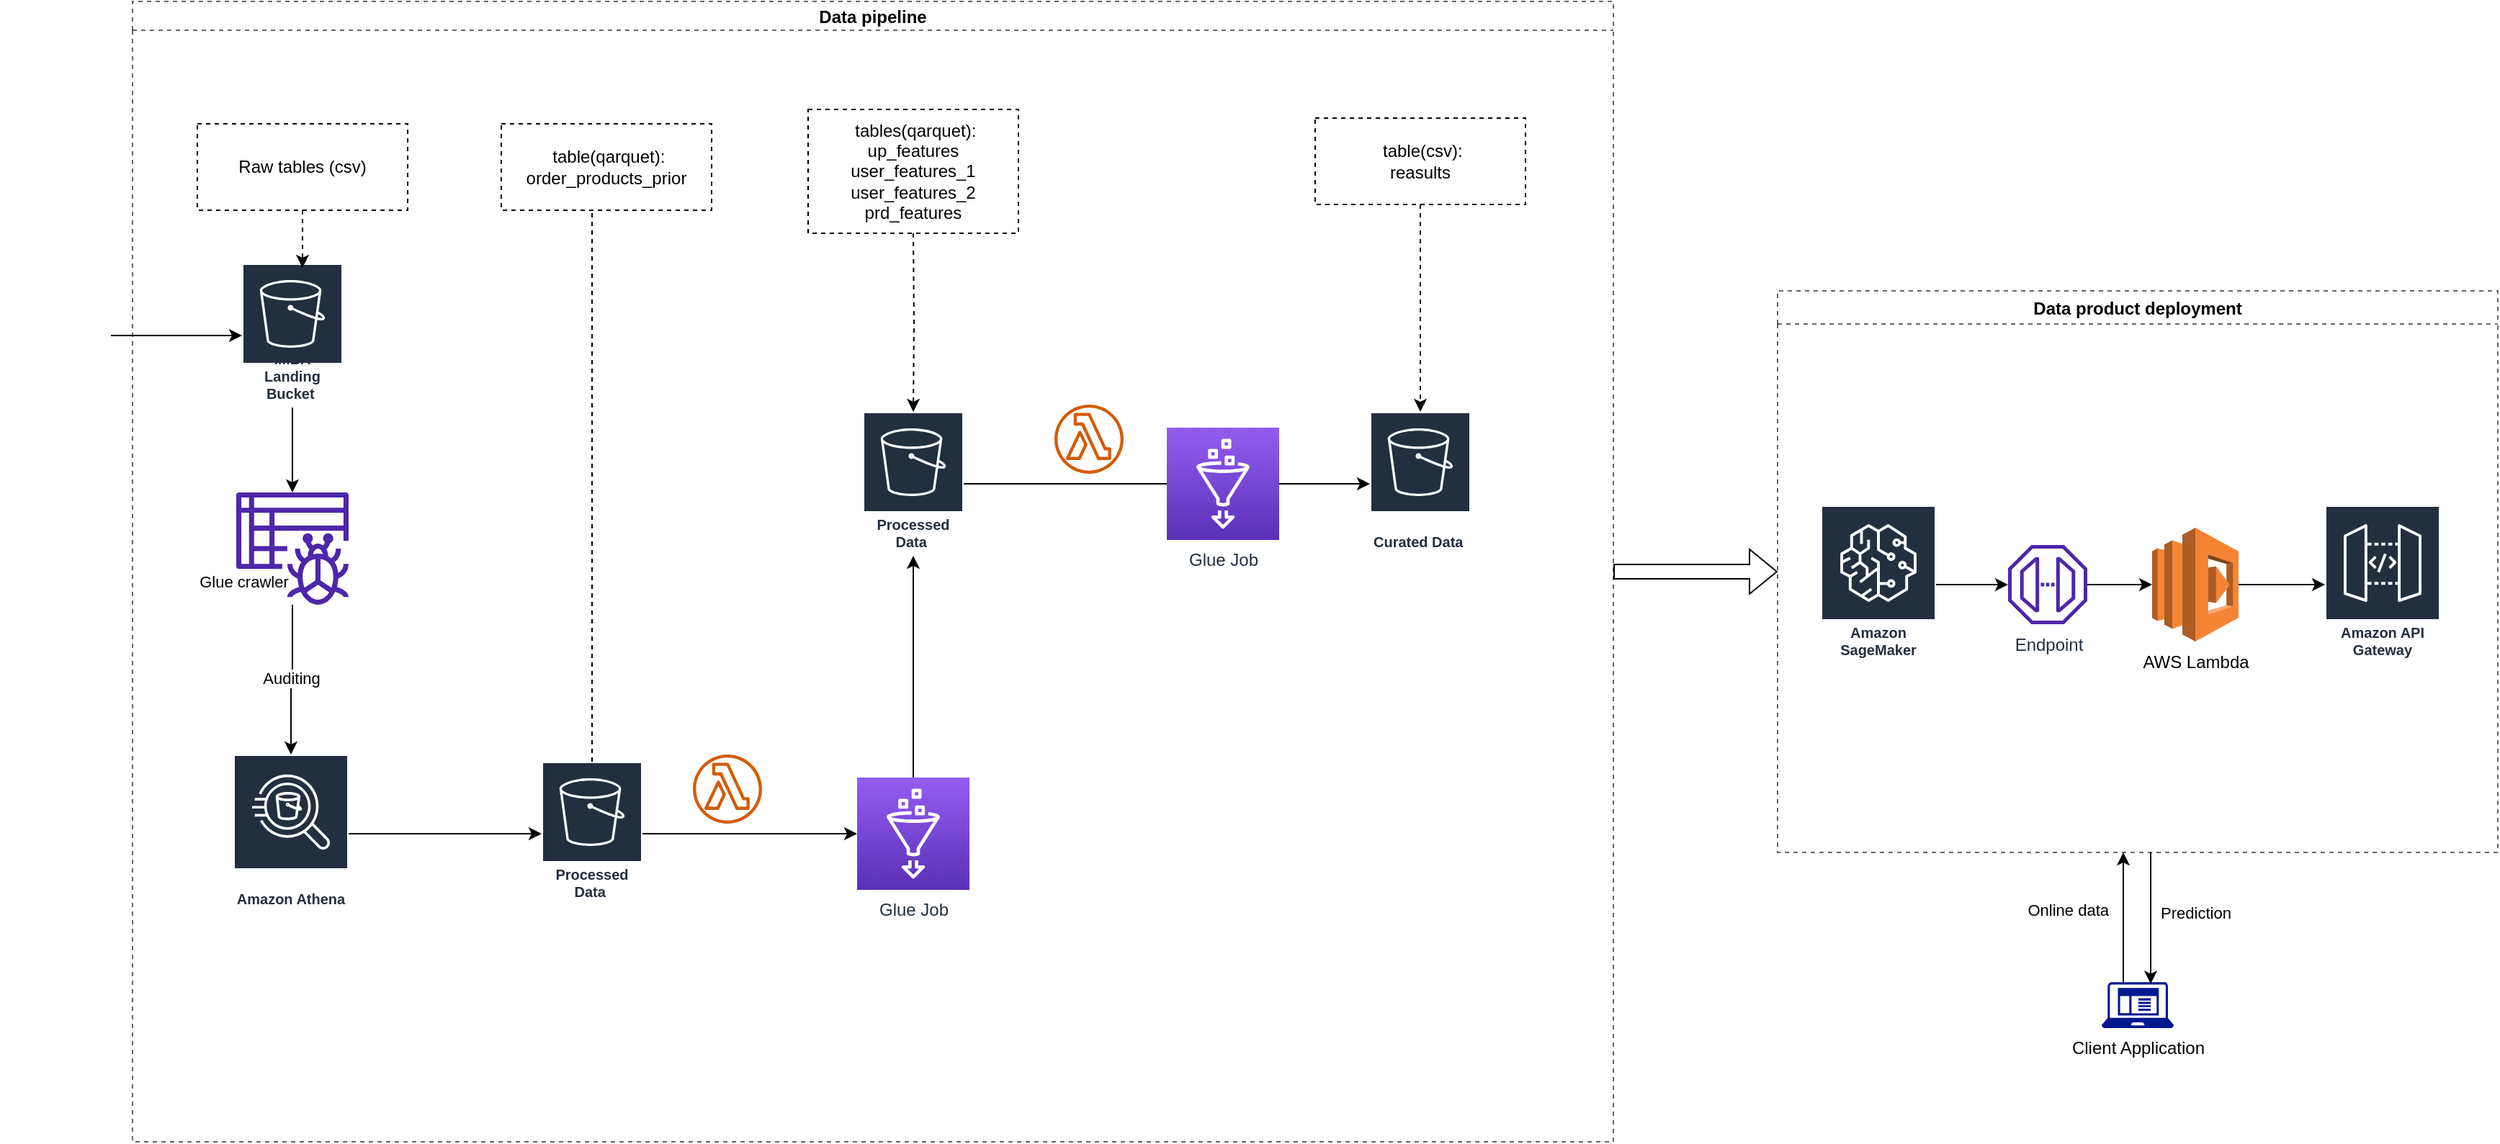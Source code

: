 <mxfile version="20.1.4" type="device"><diagram id="s1FdNE1LKcIQbwZz_etH" name="Page-1"><mxGraphModel dx="2594" dy="959" grid="0" gridSize="10" guides="1" tooltips="1" connect="1" arrows="1" fold="1" page="1" pageScale="1" pageWidth="1169" pageHeight="827" math="0" shadow="0"><root><mxCell id="0"/><mxCell id="1" parent="0"/><mxCell id="IwL_094F3RH2lfJxqWgR-10" value="Data pipeline" style="swimlane;startSize=20;dashed=1;opacity=60;" parent="1" vertex="1"><mxGeometry x="-1060" y="10" width="1028" height="792" as="geometry"><mxRectangle x="40" y="190" width="60" height="30" as="alternateBounds"/></mxGeometry></mxCell><mxCell id="IwL_094F3RH2lfJxqWgR-2" value="IMBA Landing Bucket&amp;nbsp;" style="sketch=0;outlineConnect=0;fontColor=#232F3E;gradientColor=none;strokeColor=#ffffff;fillColor=#232F3E;dashed=0;verticalLabelPosition=middle;verticalAlign=bottom;align=center;html=1;whiteSpace=wrap;fontSize=10;fontStyle=1;spacing=3;shape=mxgraph.aws4.productIcon;prIcon=mxgraph.aws4.s3;" parent="IwL_094F3RH2lfJxqWgR-10" vertex="1"><mxGeometry x="76" y="182" width="70" height="100" as="geometry"/></mxCell><mxCell id="IwL_094F3RH2lfJxqWgR-4" value="Glue crawler" style="edgeStyle=orthogonalEdgeStyle;rounded=0;orthogonalLoop=1;jettySize=auto;html=1;" parent="IwL_094F3RH2lfJxqWgR-10" source="IwL_094F3RH2lfJxqWgR-2" edge="1" target="aaewWVfxdqYwZi5ihscK-5"><mxGeometry x="1" y="-71" relative="1" as="geometry"><mxPoint x="37" y="62" as="offset"/><mxPoint x="226" y="232" as="targetPoint"/></mxGeometry></mxCell><mxCell id="IwL_094F3RH2lfJxqWgR-30" style="edgeStyle=orthogonalEdgeStyle;rounded=0;orthogonalLoop=1;jettySize=auto;html=1;exitX=0.5;exitY=0;exitDx=0;exitDy=0;exitPerimeter=0;" parent="IwL_094F3RH2lfJxqWgR-10" source="zNID7xuuA8i_R5oRtBn--1" target="IwL_094F3RH2lfJxqWgR-29" edge="1"><mxGeometry relative="1" as="geometry"><mxPoint x="881" y="271" as="sourcePoint"/></mxGeometry></mxCell><mxCell id="aaewWVfxdqYwZi5ihscK-11" style="edgeStyle=orthogonalEdgeStyle;rounded=0;orthogonalLoop=1;jettySize=auto;html=1;" parent="IwL_094F3RH2lfJxqWgR-10" source="IwL_094F3RH2lfJxqWgR-7" target="aaewWVfxdqYwZi5ihscK-10" edge="1"><mxGeometry relative="1" as="geometry"/></mxCell><mxCell id="IwL_094F3RH2lfJxqWgR-7" value="Amazon Athena" style="sketch=0;outlineConnect=0;fontColor=#232F3E;gradientColor=none;strokeColor=#ffffff;fillColor=#232F3E;dashed=0;verticalLabelPosition=middle;verticalAlign=bottom;align=center;html=1;whiteSpace=wrap;fontSize=10;fontStyle=1;spacing=3;shape=mxgraph.aws4.productIcon;prIcon=mxgraph.aws4.athena;" parent="IwL_094F3RH2lfJxqWgR-10" vertex="1"><mxGeometry x="70" y="523" width="80" height="110" as="geometry"/></mxCell><mxCell id="IwL_094F3RH2lfJxqWgR-8" style="edgeStyle=orthogonalEdgeStyle;rounded=0;orthogonalLoop=1;jettySize=auto;html=1;" parent="IwL_094F3RH2lfJxqWgR-10" source="aaewWVfxdqYwZi5ihscK-5" target="IwL_094F3RH2lfJxqWgR-7" edge="1"><mxGeometry relative="1" as="geometry"><mxPoint x="266" y="282" as="sourcePoint"/></mxGeometry></mxCell><mxCell id="aaewWVfxdqYwZi5ihscK-6" value="Auditing" style="edgeLabel;html=1;align=center;verticalAlign=middle;resizable=0;points=[];" parent="IwL_094F3RH2lfJxqWgR-8" vertex="1" connectable="0"><mxGeometry x="-0.024" y="-1" relative="1" as="geometry"><mxPoint as="offset"/></mxGeometry></mxCell><mxCell id="aaewWVfxdqYwZi5ihscK-2" style="edgeStyle=orthogonalEdgeStyle;rounded=0;orthogonalLoop=1;jettySize=auto;html=1;" parent="IwL_094F3RH2lfJxqWgR-10" source="IwL_094F3RH2lfJxqWgR-29" edge="1"><mxGeometry relative="1" as="geometry"><mxPoint x="742" y="335" as="targetPoint"/></mxGeometry></mxCell><mxCell id="IwL_094F3RH2lfJxqWgR-29" value="Processed Data&amp;nbsp;" style="sketch=0;outlineConnect=0;fontColor=#232F3E;gradientColor=none;strokeColor=#ffffff;fillColor=#232F3E;dashed=0;verticalLabelPosition=middle;verticalAlign=bottom;align=center;html=1;whiteSpace=wrap;fontSize=10;fontStyle=1;spacing=3;shape=mxgraph.aws4.productIcon;prIcon=mxgraph.aws4.s3;" parent="IwL_094F3RH2lfJxqWgR-10" vertex="1"><mxGeometry x="507" y="285" width="70" height="100" as="geometry"/></mxCell><mxCell id="aaewWVfxdqYwZi5ihscK-4" style="edgeStyle=orthogonalEdgeStyle;rounded=0;orthogonalLoop=1;jettySize=auto;html=1;" parent="IwL_094F3RH2lfJxqWgR-10" source="aaewWVfxdqYwZi5ihscK-1" target="aaewWVfxdqYwZi5ihscK-3" edge="1"><mxGeometry relative="1" as="geometry"/></mxCell><mxCell id="aaewWVfxdqYwZi5ihscK-1" value="Glue Job" style="sketch=0;points=[[0,0,0],[0.25,0,0],[0.5,0,0],[0.75,0,0],[1,0,0],[0,1,0],[0.25,1,0],[0.5,1,0],[0.75,1,0],[1,1,0],[0,0.25,0],[0,0.5,0],[0,0.75,0],[1,0.25,0],[1,0.5,0],[1,0.75,0]];outlineConnect=0;fontColor=#232F3E;gradientColor=#945DF2;gradientDirection=north;fillColor=#5A30B5;strokeColor=#ffffff;dashed=0;verticalLabelPosition=bottom;verticalAlign=top;align=center;html=1;fontSize=12;fontStyle=0;aspect=fixed;shape=mxgraph.aws4.resourceIcon;resIcon=mxgraph.aws4.glue;" parent="IwL_094F3RH2lfJxqWgR-10" vertex="1"><mxGeometry x="718" y="296" width="78" height="78" as="geometry"/></mxCell><mxCell id="aaewWVfxdqYwZi5ihscK-3" value="Curated Data&amp;nbsp;" style="sketch=0;outlineConnect=0;fontColor=#232F3E;gradientColor=none;strokeColor=#ffffff;fillColor=#232F3E;dashed=0;verticalLabelPosition=middle;verticalAlign=bottom;align=center;html=1;whiteSpace=wrap;fontSize=10;fontStyle=1;spacing=3;shape=mxgraph.aws4.productIcon;prIcon=mxgraph.aws4.s3;" parent="IwL_094F3RH2lfJxqWgR-10" vertex="1"><mxGeometry x="859" y="285" width="70" height="100" as="geometry"/></mxCell><mxCell id="aaewWVfxdqYwZi5ihscK-5" value="" style="sketch=0;outlineConnect=0;fontColor=#232F3E;gradientColor=none;fillColor=#4D27AA;strokeColor=none;dashed=0;verticalLabelPosition=bottom;verticalAlign=top;align=center;html=1;fontSize=12;fontStyle=0;aspect=fixed;pointerEvents=1;shape=mxgraph.aws4.glue_crawlers;" parent="IwL_094F3RH2lfJxqWgR-10" vertex="1"><mxGeometry x="72" y="341" width="78" height="78" as="geometry"/></mxCell><mxCell id="aaewWVfxdqYwZi5ihscK-20" style="edgeStyle=orthogonalEdgeStyle;rounded=0;orthogonalLoop=1;jettySize=auto;html=1;" parent="IwL_094F3RH2lfJxqWgR-10" source="aaewWVfxdqYwZi5ihscK-10" target="zNID7xuuA8i_R5oRtBn--1" edge="1"><mxGeometry relative="1" as="geometry"><mxPoint x="764.156" y="234.964" as="targetPoint"/></mxGeometry></mxCell><mxCell id="aaewWVfxdqYwZi5ihscK-10" value="Processed Data&amp;nbsp;" style="sketch=0;outlineConnect=0;fontColor=#232F3E;gradientColor=none;strokeColor=#ffffff;fillColor=#232F3E;dashed=0;verticalLabelPosition=middle;verticalAlign=bottom;align=center;html=1;whiteSpace=wrap;fontSize=10;fontStyle=1;spacing=3;shape=mxgraph.aws4.productIcon;prIcon=mxgraph.aws4.s3;" parent="IwL_094F3RH2lfJxqWgR-10" vertex="1"><mxGeometry x="284" y="528" width="70" height="100" as="geometry"/></mxCell><mxCell id="aaewWVfxdqYwZi5ihscK-16" value="&amp;nbsp;table(qarquet):&lt;br&gt;order_products_prior" style="whiteSpace=wrap;html=1;align=center;verticalAlign=middle;treeFolding=1;treeMoving=1;newEdgeStyle={&quot;edgeStyle&quot;:&quot;elbowEdgeStyle&quot;,&quot;startArrow&quot;:&quot;none&quot;,&quot;endArrow&quot;:&quot;none&quot;};dashed=1;" parent="IwL_094F3RH2lfJxqWgR-10" vertex="1" collapsed="1"><mxGeometry x="256" y="85" width="146" height="60" as="geometry"/></mxCell><mxCell id="aaewWVfxdqYwZi5ihscK-17" value="" style="edgeStyle=elbowEdgeStyle;elbow=vertical;startArrow=none;endArrow=none;rounded=0;dashed=1;" parent="IwL_094F3RH2lfJxqWgR-10" source="aaewWVfxdqYwZi5ihscK-10" edge="1"><mxGeometry relative="1" as="geometry"><mxPoint x="319" y="506" as="sourcePoint"/><mxPoint x="319" y="145" as="targetPoint"/></mxGeometry></mxCell><mxCell id="aaewWVfxdqYwZi5ihscK-19" style="edgeStyle=orthogonalEdgeStyle;rounded=0;orthogonalLoop=1;jettySize=auto;html=1;dashed=1;" parent="IwL_094F3RH2lfJxqWgR-10" source="aaewWVfxdqYwZi5ihscK-18" edge="1"><mxGeometry relative="1" as="geometry"><mxPoint x="118" y="185" as="targetPoint"/></mxGeometry></mxCell><mxCell id="aaewWVfxdqYwZi5ihscK-18" value="Raw tables (csv)" style="whiteSpace=wrap;html=1;align=center;verticalAlign=middle;treeFolding=1;treeMoving=1;newEdgeStyle={&quot;edgeStyle&quot;:&quot;elbowEdgeStyle&quot;,&quot;startArrow&quot;:&quot;none&quot;,&quot;endArrow&quot;:&quot;none&quot;};dashed=1;" parent="IwL_094F3RH2lfJxqWgR-10" vertex="1" collapsed="1"><mxGeometry x="45" y="85" width="146" height="60" as="geometry"/></mxCell><mxCell id="aaewWVfxdqYwZi5ihscK-22" style="edgeStyle=orthogonalEdgeStyle;rounded=0;orthogonalLoop=1;jettySize=auto;html=1;dashed=1;" parent="IwL_094F3RH2lfJxqWgR-10" target="IwL_094F3RH2lfJxqWgR-29" edge="1"><mxGeometry relative="1" as="geometry"><mxPoint x="542" y="161" as="sourcePoint"/></mxGeometry></mxCell><mxCell id="aaewWVfxdqYwZi5ihscK-21" value="&amp;nbsp;tables(qarquet):&lt;br&gt;up_features&lt;br&gt;user_features_1&lt;br&gt;user_features_2&lt;br&gt;prd_features" style="whiteSpace=wrap;html=1;align=center;verticalAlign=middle;treeFolding=1;treeMoving=1;newEdgeStyle={&quot;edgeStyle&quot;:&quot;elbowEdgeStyle&quot;,&quot;startArrow&quot;:&quot;none&quot;,&quot;endArrow&quot;:&quot;none&quot;};dashed=1;" parent="IwL_094F3RH2lfJxqWgR-10" vertex="1" collapsed="1"><mxGeometry x="469" y="75" width="146" height="86" as="geometry"/></mxCell><mxCell id="aaewWVfxdqYwZi5ihscK-24" style="edgeStyle=orthogonalEdgeStyle;rounded=0;orthogonalLoop=1;jettySize=auto;html=1;dashed=1;" parent="IwL_094F3RH2lfJxqWgR-10" source="aaewWVfxdqYwZi5ihscK-23" target="aaewWVfxdqYwZi5ihscK-3" edge="1"><mxGeometry relative="1" as="geometry"/></mxCell><mxCell id="aaewWVfxdqYwZi5ihscK-23" value="&amp;nbsp;table(csv):&lt;br&gt;reasults" style="whiteSpace=wrap;html=1;align=center;verticalAlign=middle;treeFolding=1;treeMoving=1;newEdgeStyle={&quot;edgeStyle&quot;:&quot;elbowEdgeStyle&quot;,&quot;startArrow&quot;:&quot;none&quot;,&quot;endArrow&quot;:&quot;none&quot;};dashed=1;" parent="IwL_094F3RH2lfJxqWgR-10" vertex="1" collapsed="1"><mxGeometry x="821" y="81" width="146" height="60" as="geometry"/></mxCell><mxCell id="zNID7xuuA8i_R5oRtBn--1" value="Glue Job" style="sketch=0;points=[[0,0,0],[0.25,0,0],[0.5,0,0],[0.75,0,0],[1,0,0],[0,1,0],[0.25,1,0],[0.5,1,0],[0.75,1,0],[1,1,0],[0,0.25,0],[0,0.5,0],[0,0.75,0],[1,0.25,0],[1,0.5,0],[1,0.75,0]];outlineConnect=0;fontColor=#232F3E;gradientColor=#945DF2;gradientDirection=north;fillColor=#5A30B5;strokeColor=#ffffff;dashed=0;verticalLabelPosition=bottom;verticalAlign=top;align=center;html=1;fontSize=12;fontStyle=0;aspect=fixed;shape=mxgraph.aws4.resourceIcon;resIcon=mxgraph.aws4.glue;" vertex="1" parent="IwL_094F3RH2lfJxqWgR-10"><mxGeometry x="503" y="539" width="78" height="78" as="geometry"/></mxCell><mxCell id="zNID7xuuA8i_R5oRtBn--4" value="" style="sketch=0;outlineConnect=0;fontColor=#232F3E;gradientColor=none;fillColor=#D45B07;strokeColor=none;dashed=0;verticalLabelPosition=bottom;verticalAlign=top;align=center;html=1;fontSize=12;fontStyle=0;aspect=fixed;pointerEvents=1;shape=mxgraph.aws4.lambda_function;" vertex="1" parent="IwL_094F3RH2lfJxqWgR-10"><mxGeometry x="389" y="523" width="48" height="48" as="geometry"/></mxCell><mxCell id="zNID7xuuA8i_R5oRtBn--5" value="" style="sketch=0;outlineConnect=0;fontColor=#232F3E;gradientColor=none;fillColor=#D45B07;strokeColor=none;dashed=0;verticalLabelPosition=bottom;verticalAlign=top;align=center;html=1;fontSize=12;fontStyle=0;aspect=fixed;pointerEvents=1;shape=mxgraph.aws4.lambda_function;" vertex="1" parent="IwL_094F3RH2lfJxqWgR-10"><mxGeometry x="640" y="280" width="48" height="48" as="geometry"/></mxCell><mxCell id="IwL_094F3RH2lfJxqWgR-13" value="" style="shape=flexArrow;endArrow=classic;html=1;rounded=0;exitX=1;exitY=0.5;exitDx=0;exitDy=0;entryX=0;entryY=0.5;entryDx=0;entryDy=0;" parent="1" source="IwL_094F3RH2lfJxqWgR-10" target="IwL_094F3RH2lfJxqWgR-14" edge="1"><mxGeometry width="50" height="50" relative="1" as="geometry"><mxPoint x="460" y="380" as="sourcePoint"/><mxPoint x="610" y="365" as="targetPoint"/></mxGeometry></mxCell><mxCell id="IwL_094F3RH2lfJxqWgR-14" value="Data product deployment" style="swimlane;dashed=1;opacity=60;" parent="1" vertex="1"><mxGeometry x="82" y="211" width="500" height="390" as="geometry"><mxRectangle x="610" y="190" width="190" height="30" as="alternateBounds"/></mxGeometry></mxCell><mxCell id="IwL_094F3RH2lfJxqWgR-15" value="Amazon SageMaker" style="sketch=0;outlineConnect=0;fontColor=#232F3E;gradientColor=none;strokeColor=#ffffff;fillColor=#232F3E;dashed=0;verticalLabelPosition=middle;verticalAlign=bottom;align=center;html=1;whiteSpace=wrap;fontSize=10;fontStyle=1;spacing=3;shape=mxgraph.aws4.productIcon;prIcon=mxgraph.aws4.sagemaker;" parent="IwL_094F3RH2lfJxqWgR-14" vertex="1"><mxGeometry x="30" y="149" width="80" height="110" as="geometry"/></mxCell><mxCell id="IwL_094F3RH2lfJxqWgR-20" style="edgeStyle=orthogonalEdgeStyle;rounded=0;orthogonalLoop=1;jettySize=auto;html=1;" parent="IwL_094F3RH2lfJxqWgR-14" source="IwL_094F3RH2lfJxqWgR-16" target="IwL_094F3RH2lfJxqWgR-19" edge="1"><mxGeometry relative="1" as="geometry"/></mxCell><mxCell id="IwL_094F3RH2lfJxqWgR-16" value="Endpoint" style="sketch=0;outlineConnect=0;fontColor=#232F3E;gradientColor=none;fillColor=#4D27AA;strokeColor=none;dashed=0;verticalLabelPosition=bottom;verticalAlign=top;align=center;html=1;fontSize=12;fontStyle=0;aspect=fixed;pointerEvents=1;shape=mxgraph.aws4.endpoint;" parent="IwL_094F3RH2lfJxqWgR-14" vertex="1"><mxGeometry x="160" y="176.5" width="55" height="55" as="geometry"/></mxCell><mxCell id="IwL_094F3RH2lfJxqWgR-23" style="edgeStyle=orthogonalEdgeStyle;rounded=0;orthogonalLoop=1;jettySize=auto;html=1;" parent="IwL_094F3RH2lfJxqWgR-14" source="IwL_094F3RH2lfJxqWgR-19" target="IwL_094F3RH2lfJxqWgR-22" edge="1"><mxGeometry relative="1" as="geometry"/></mxCell><mxCell id="IwL_094F3RH2lfJxqWgR-19" value="AWS Lambda" style="outlineConnect=0;dashed=0;verticalLabelPosition=bottom;verticalAlign=top;align=center;html=1;shape=mxgraph.aws3.lambda;fillColor=#F58534;gradientColor=none;" parent="IwL_094F3RH2lfJxqWgR-14" vertex="1"><mxGeometry x="260" y="164.5" width="60" height="79" as="geometry"/></mxCell><mxCell id="IwL_094F3RH2lfJxqWgR-21" value="" style="endArrow=classic;html=1;rounded=0;" parent="IwL_094F3RH2lfJxqWgR-14" source="IwL_094F3RH2lfJxqWgR-15" target="IwL_094F3RH2lfJxqWgR-16" edge="1"><mxGeometry width="50" height="50" relative="1" as="geometry"><mxPoint x="10" y="220" as="sourcePoint"/><mxPoint x="60" y="170" as="targetPoint"/></mxGeometry></mxCell><mxCell id="IwL_094F3RH2lfJxqWgR-22" value="Amazon API Gateway" style="sketch=0;outlineConnect=0;fontColor=#232F3E;gradientColor=none;strokeColor=#ffffff;fillColor=#232F3E;dashed=0;verticalLabelPosition=middle;verticalAlign=bottom;align=center;html=1;whiteSpace=wrap;fontSize=10;fontStyle=1;spacing=3;shape=mxgraph.aws4.productIcon;prIcon=mxgraph.aws4.api_gateway;" parent="IwL_094F3RH2lfJxqWgR-14" vertex="1"><mxGeometry x="380" y="149" width="80" height="110" as="geometry"/></mxCell><mxCell id="IwL_094F3RH2lfJxqWgR-24" value="Client Application" style="sketch=0;aspect=fixed;pointerEvents=1;shadow=0;dashed=0;html=1;strokeColor=none;labelPosition=center;verticalLabelPosition=bottom;verticalAlign=top;align=center;fillColor=#00188D;shape=mxgraph.mscae.enterprise.client_application" parent="1" vertex="1"><mxGeometry x="307" y="691" width="50" height="32" as="geometry"/></mxCell><mxCell id="IwL_094F3RH2lfJxqWgR-25" value="" style="endArrow=classic;html=1;rounded=0;exitX=0.3;exitY=0;exitDx=0;exitDy=0;exitPerimeter=0;" parent="1" source="IwL_094F3RH2lfJxqWgR-24" edge="1"><mxGeometry width="50" height="50" relative="1" as="geometry"><mxPoint x="222" y="481" as="sourcePoint"/><mxPoint x="322" y="601" as="targetPoint"/></mxGeometry></mxCell><mxCell id="IwL_094F3RH2lfJxqWgR-26" value="Online data" style="edgeLabel;html=1;align=right;verticalAlign=middle;resizable=0;points=[];labelPosition=left;verticalLabelPosition=middle;" parent="IwL_094F3RH2lfJxqWgR-25" vertex="1" connectable="0"><mxGeometry x="0.04" y="1" relative="1" as="geometry"><mxPoint x="-9" y="-3" as="offset"/></mxGeometry></mxCell><mxCell id="IwL_094F3RH2lfJxqWgR-27" value="" style="endArrow=classic;html=1;rounded=0;entryX=0.68;entryY=0.038;entryDx=0;entryDy=0;entryPerimeter=0;" parent="1" target="IwL_094F3RH2lfJxqWgR-24" edge="1"><mxGeometry width="50" height="50" relative="1" as="geometry"><mxPoint x="341" y="601" as="sourcePoint"/><mxPoint x="272" y="431" as="targetPoint"/></mxGeometry></mxCell><mxCell id="IwL_094F3RH2lfJxqWgR-28" value="Prediction" style="edgeLabel;html=1;align=center;verticalAlign=middle;resizable=0;points=[];" parent="IwL_094F3RH2lfJxqWgR-27" vertex="1" connectable="0"><mxGeometry x="-0.075" relative="1" as="geometry"><mxPoint x="31" as="offset"/></mxGeometry></mxCell><mxCell id="zNID7xuuA8i_R5oRtBn--7" style="edgeStyle=orthogonalEdgeStyle;rounded=0;orthogonalLoop=1;jettySize=auto;html=1;" edge="1" parent="1" source="zNID7xuuA8i_R5oRtBn--6" target="IwL_094F3RH2lfJxqWgR-2"><mxGeometry relative="1" as="geometry"/></mxCell><mxCell id="zNID7xuuA8i_R5oRtBn--6" value="" style="shape=image;html=1;verticalAlign=top;verticalLabelPosition=bottom;labelBackgroundColor=#ffffff;imageAspect=0;aspect=fixed;image=https://cdn1.iconfinder.com/data/icons/files-94/32/Raw-128.png" vertex="1" parent="1"><mxGeometry x="-1152" y="203.5" width="77" height="77" as="geometry"/></mxCell></root></mxGraphModel></diagram></mxfile>